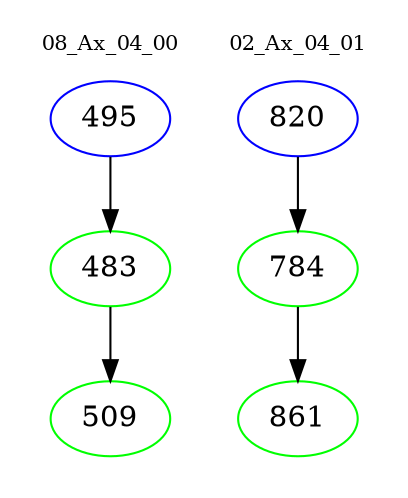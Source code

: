 digraph{
subgraph cluster_0 {
color = white
label = "08_Ax_04_00";
fontsize=10;
T0_495 [label="495", color="blue"]
T0_495 -> T0_483 [color="black"]
T0_483 [label="483", color="green"]
T0_483 -> T0_509 [color="black"]
T0_509 [label="509", color="green"]
}
subgraph cluster_1 {
color = white
label = "02_Ax_04_01";
fontsize=10;
T1_820 [label="820", color="blue"]
T1_820 -> T1_784 [color="black"]
T1_784 [label="784", color="green"]
T1_784 -> T1_861 [color="black"]
T1_861 [label="861", color="green"]
}
}
